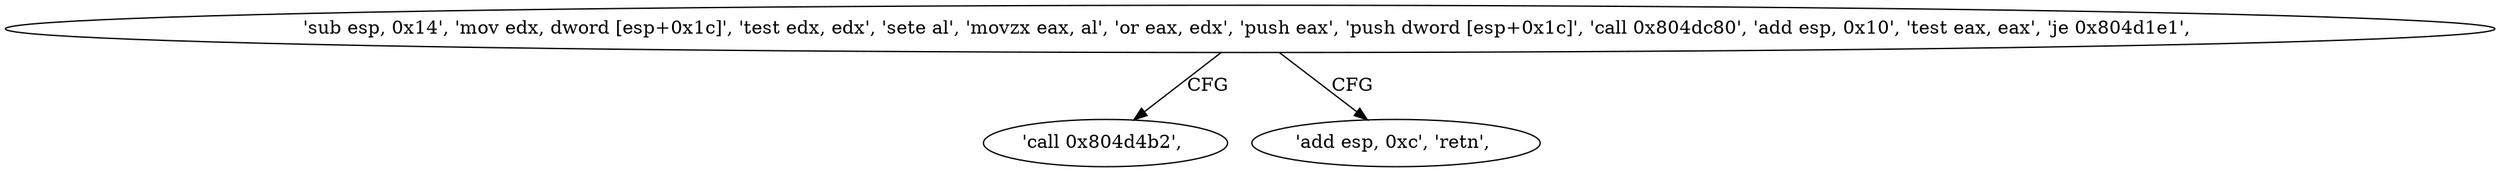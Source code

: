 digraph "func" {
"134533563" [label = "'sub esp, 0x14', 'mov edx, dword [esp+0x1c]', 'test edx, edx', 'sete al', 'movzx eax, al', 'or eax, edx', 'push eax', 'push dword [esp+0x1c]', 'call 0x804dc80', 'add esp, 0x10', 'test eax, eax', 'je 0x804d1e1', " ]
"134533601" [label = "'call 0x804d4b2', " ]
"134533597" [label = "'add esp, 0xc', 'retn', " ]
"134533563" -> "134533601" [ label = "CFG" ]
"134533563" -> "134533597" [ label = "CFG" ]
}
